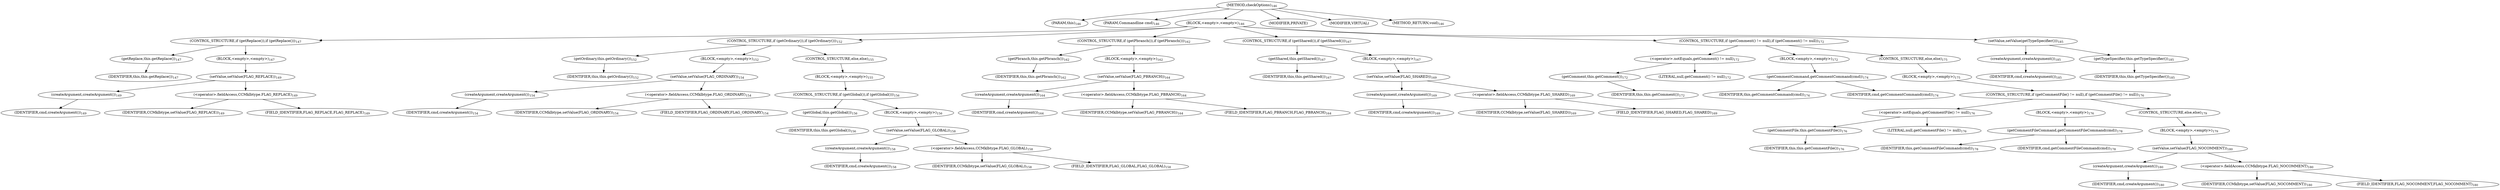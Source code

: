 digraph "checkOptions" {  
"156" [label = <(METHOD,checkOptions)<SUB>146</SUB>> ]
"16" [label = <(PARAM,this)<SUB>146</SUB>> ]
"157" [label = <(PARAM,Commandline cmd)<SUB>146</SUB>> ]
"158" [label = <(BLOCK,&lt;empty&gt;,&lt;empty&gt;)<SUB>146</SUB>> ]
"159" [label = <(CONTROL_STRUCTURE,if (getReplace()),if (getReplace()))<SUB>147</SUB>> ]
"160" [label = <(getReplace,this.getReplace())<SUB>147</SUB>> ]
"15" [label = <(IDENTIFIER,this,this.getReplace())<SUB>147</SUB>> ]
"161" [label = <(BLOCK,&lt;empty&gt;,&lt;empty&gt;)<SUB>147</SUB>> ]
"162" [label = <(setValue,setValue(FLAG_REPLACE))<SUB>149</SUB>> ]
"163" [label = <(createArgument,createArgument())<SUB>149</SUB>> ]
"164" [label = <(IDENTIFIER,cmd,createArgument())<SUB>149</SUB>> ]
"165" [label = <(&lt;operator&gt;.fieldAccess,CCMklbtype.FLAG_REPLACE)<SUB>149</SUB>> ]
"166" [label = <(IDENTIFIER,CCMklbtype,setValue(FLAG_REPLACE))<SUB>149</SUB>> ]
"167" [label = <(FIELD_IDENTIFIER,FLAG_REPLACE,FLAG_REPLACE)<SUB>149</SUB>> ]
"168" [label = <(CONTROL_STRUCTURE,if (getOrdinary()),if (getOrdinary()))<SUB>152</SUB>> ]
"169" [label = <(getOrdinary,this.getOrdinary())<SUB>152</SUB>> ]
"17" [label = <(IDENTIFIER,this,this.getOrdinary())<SUB>152</SUB>> ]
"170" [label = <(BLOCK,&lt;empty&gt;,&lt;empty&gt;)<SUB>152</SUB>> ]
"171" [label = <(setValue,setValue(FLAG_ORDINARY))<SUB>154</SUB>> ]
"172" [label = <(createArgument,createArgument())<SUB>154</SUB>> ]
"173" [label = <(IDENTIFIER,cmd,createArgument())<SUB>154</SUB>> ]
"174" [label = <(&lt;operator&gt;.fieldAccess,CCMklbtype.FLAG_ORDINARY)<SUB>154</SUB>> ]
"175" [label = <(IDENTIFIER,CCMklbtype,setValue(FLAG_ORDINARY))<SUB>154</SUB>> ]
"176" [label = <(FIELD_IDENTIFIER,FLAG_ORDINARY,FLAG_ORDINARY)<SUB>154</SUB>> ]
"177" [label = <(CONTROL_STRUCTURE,else,else)<SUB>155</SUB>> ]
"178" [label = <(BLOCK,&lt;empty&gt;,&lt;empty&gt;)<SUB>155</SUB>> ]
"179" [label = <(CONTROL_STRUCTURE,if (getGlobal()),if (getGlobal()))<SUB>156</SUB>> ]
"180" [label = <(getGlobal,this.getGlobal())<SUB>156</SUB>> ]
"18" [label = <(IDENTIFIER,this,this.getGlobal())<SUB>156</SUB>> ]
"181" [label = <(BLOCK,&lt;empty&gt;,&lt;empty&gt;)<SUB>156</SUB>> ]
"182" [label = <(setValue,setValue(FLAG_GLOBAL))<SUB>158</SUB>> ]
"183" [label = <(createArgument,createArgument())<SUB>158</SUB>> ]
"184" [label = <(IDENTIFIER,cmd,createArgument())<SUB>158</SUB>> ]
"185" [label = <(&lt;operator&gt;.fieldAccess,CCMklbtype.FLAG_GLOBAL)<SUB>158</SUB>> ]
"186" [label = <(IDENTIFIER,CCMklbtype,setValue(FLAG_GLOBAL))<SUB>158</SUB>> ]
"187" [label = <(FIELD_IDENTIFIER,FLAG_GLOBAL,FLAG_GLOBAL)<SUB>158</SUB>> ]
"188" [label = <(CONTROL_STRUCTURE,if (getPbranch()),if (getPbranch()))<SUB>162</SUB>> ]
"189" [label = <(getPbranch,this.getPbranch())<SUB>162</SUB>> ]
"19" [label = <(IDENTIFIER,this,this.getPbranch())<SUB>162</SUB>> ]
"190" [label = <(BLOCK,&lt;empty&gt;,&lt;empty&gt;)<SUB>162</SUB>> ]
"191" [label = <(setValue,setValue(FLAG_PBRANCH))<SUB>164</SUB>> ]
"192" [label = <(createArgument,createArgument())<SUB>164</SUB>> ]
"193" [label = <(IDENTIFIER,cmd,createArgument())<SUB>164</SUB>> ]
"194" [label = <(&lt;operator&gt;.fieldAccess,CCMklbtype.FLAG_PBRANCH)<SUB>164</SUB>> ]
"195" [label = <(IDENTIFIER,CCMklbtype,setValue(FLAG_PBRANCH))<SUB>164</SUB>> ]
"196" [label = <(FIELD_IDENTIFIER,FLAG_PBRANCH,FLAG_PBRANCH)<SUB>164</SUB>> ]
"197" [label = <(CONTROL_STRUCTURE,if (getShared()),if (getShared()))<SUB>167</SUB>> ]
"198" [label = <(getShared,this.getShared())<SUB>167</SUB>> ]
"20" [label = <(IDENTIFIER,this,this.getShared())<SUB>167</SUB>> ]
"199" [label = <(BLOCK,&lt;empty&gt;,&lt;empty&gt;)<SUB>167</SUB>> ]
"200" [label = <(setValue,setValue(FLAG_SHARED))<SUB>169</SUB>> ]
"201" [label = <(createArgument,createArgument())<SUB>169</SUB>> ]
"202" [label = <(IDENTIFIER,cmd,createArgument())<SUB>169</SUB>> ]
"203" [label = <(&lt;operator&gt;.fieldAccess,CCMklbtype.FLAG_SHARED)<SUB>169</SUB>> ]
"204" [label = <(IDENTIFIER,CCMklbtype,setValue(FLAG_SHARED))<SUB>169</SUB>> ]
"205" [label = <(FIELD_IDENTIFIER,FLAG_SHARED,FLAG_SHARED)<SUB>169</SUB>> ]
"206" [label = <(CONTROL_STRUCTURE,if (getComment() != null),if (getComment() != null))<SUB>172</SUB>> ]
"207" [label = <(&lt;operator&gt;.notEquals,getComment() != null)<SUB>172</SUB>> ]
"208" [label = <(getComment,this.getComment())<SUB>172</SUB>> ]
"21" [label = <(IDENTIFIER,this,this.getComment())<SUB>172</SUB>> ]
"209" [label = <(LITERAL,null,getComment() != null)<SUB>172</SUB>> ]
"210" [label = <(BLOCK,&lt;empty&gt;,&lt;empty&gt;)<SUB>172</SUB>> ]
"211" [label = <(getCommentCommand,getCommentCommand(cmd))<SUB>174</SUB>> ]
"22" [label = <(IDENTIFIER,this,getCommentCommand(cmd))<SUB>174</SUB>> ]
"212" [label = <(IDENTIFIER,cmd,getCommentCommand(cmd))<SUB>174</SUB>> ]
"213" [label = <(CONTROL_STRUCTURE,else,else)<SUB>175</SUB>> ]
"214" [label = <(BLOCK,&lt;empty&gt;,&lt;empty&gt;)<SUB>175</SUB>> ]
"215" [label = <(CONTROL_STRUCTURE,if (getCommentFile() != null),if (getCommentFile() != null))<SUB>176</SUB>> ]
"216" [label = <(&lt;operator&gt;.notEquals,getCommentFile() != null)<SUB>176</SUB>> ]
"217" [label = <(getCommentFile,this.getCommentFile())<SUB>176</SUB>> ]
"23" [label = <(IDENTIFIER,this,this.getCommentFile())<SUB>176</SUB>> ]
"218" [label = <(LITERAL,null,getCommentFile() != null)<SUB>176</SUB>> ]
"219" [label = <(BLOCK,&lt;empty&gt;,&lt;empty&gt;)<SUB>176</SUB>> ]
"220" [label = <(getCommentFileCommand,getCommentFileCommand(cmd))<SUB>178</SUB>> ]
"24" [label = <(IDENTIFIER,this,getCommentFileCommand(cmd))<SUB>178</SUB>> ]
"221" [label = <(IDENTIFIER,cmd,getCommentFileCommand(cmd))<SUB>178</SUB>> ]
"222" [label = <(CONTROL_STRUCTURE,else,else)<SUB>179</SUB>> ]
"223" [label = <(BLOCK,&lt;empty&gt;,&lt;empty&gt;)<SUB>179</SUB>> ]
"224" [label = <(setValue,setValue(FLAG_NOCOMMENT))<SUB>180</SUB>> ]
"225" [label = <(createArgument,createArgument())<SUB>180</SUB>> ]
"226" [label = <(IDENTIFIER,cmd,createArgument())<SUB>180</SUB>> ]
"227" [label = <(&lt;operator&gt;.fieldAccess,CCMklbtype.FLAG_NOCOMMENT)<SUB>180</SUB>> ]
"228" [label = <(IDENTIFIER,CCMklbtype,setValue(FLAG_NOCOMMENT))<SUB>180</SUB>> ]
"229" [label = <(FIELD_IDENTIFIER,FLAG_NOCOMMENT,FLAG_NOCOMMENT)<SUB>180</SUB>> ]
"230" [label = <(setValue,setValue(getTypeSpecifier()))<SUB>185</SUB>> ]
"231" [label = <(createArgument,createArgument())<SUB>185</SUB>> ]
"232" [label = <(IDENTIFIER,cmd,createArgument())<SUB>185</SUB>> ]
"233" [label = <(getTypeSpecifier,this.getTypeSpecifier())<SUB>185</SUB>> ]
"25" [label = <(IDENTIFIER,this,this.getTypeSpecifier())<SUB>185</SUB>> ]
"234" [label = <(MODIFIER,PRIVATE)> ]
"235" [label = <(MODIFIER,VIRTUAL)> ]
"236" [label = <(METHOD_RETURN,void)<SUB>146</SUB>> ]
  "156" -> "16" 
  "156" -> "157" 
  "156" -> "158" 
  "156" -> "234" 
  "156" -> "235" 
  "156" -> "236" 
  "158" -> "159" 
  "158" -> "168" 
  "158" -> "188" 
  "158" -> "197" 
  "158" -> "206" 
  "158" -> "230" 
  "159" -> "160" 
  "159" -> "161" 
  "160" -> "15" 
  "161" -> "162" 
  "162" -> "163" 
  "162" -> "165" 
  "163" -> "164" 
  "165" -> "166" 
  "165" -> "167" 
  "168" -> "169" 
  "168" -> "170" 
  "168" -> "177" 
  "169" -> "17" 
  "170" -> "171" 
  "171" -> "172" 
  "171" -> "174" 
  "172" -> "173" 
  "174" -> "175" 
  "174" -> "176" 
  "177" -> "178" 
  "178" -> "179" 
  "179" -> "180" 
  "179" -> "181" 
  "180" -> "18" 
  "181" -> "182" 
  "182" -> "183" 
  "182" -> "185" 
  "183" -> "184" 
  "185" -> "186" 
  "185" -> "187" 
  "188" -> "189" 
  "188" -> "190" 
  "189" -> "19" 
  "190" -> "191" 
  "191" -> "192" 
  "191" -> "194" 
  "192" -> "193" 
  "194" -> "195" 
  "194" -> "196" 
  "197" -> "198" 
  "197" -> "199" 
  "198" -> "20" 
  "199" -> "200" 
  "200" -> "201" 
  "200" -> "203" 
  "201" -> "202" 
  "203" -> "204" 
  "203" -> "205" 
  "206" -> "207" 
  "206" -> "210" 
  "206" -> "213" 
  "207" -> "208" 
  "207" -> "209" 
  "208" -> "21" 
  "210" -> "211" 
  "211" -> "22" 
  "211" -> "212" 
  "213" -> "214" 
  "214" -> "215" 
  "215" -> "216" 
  "215" -> "219" 
  "215" -> "222" 
  "216" -> "217" 
  "216" -> "218" 
  "217" -> "23" 
  "219" -> "220" 
  "220" -> "24" 
  "220" -> "221" 
  "222" -> "223" 
  "223" -> "224" 
  "224" -> "225" 
  "224" -> "227" 
  "225" -> "226" 
  "227" -> "228" 
  "227" -> "229" 
  "230" -> "231" 
  "230" -> "233" 
  "231" -> "232" 
  "233" -> "25" 
}

